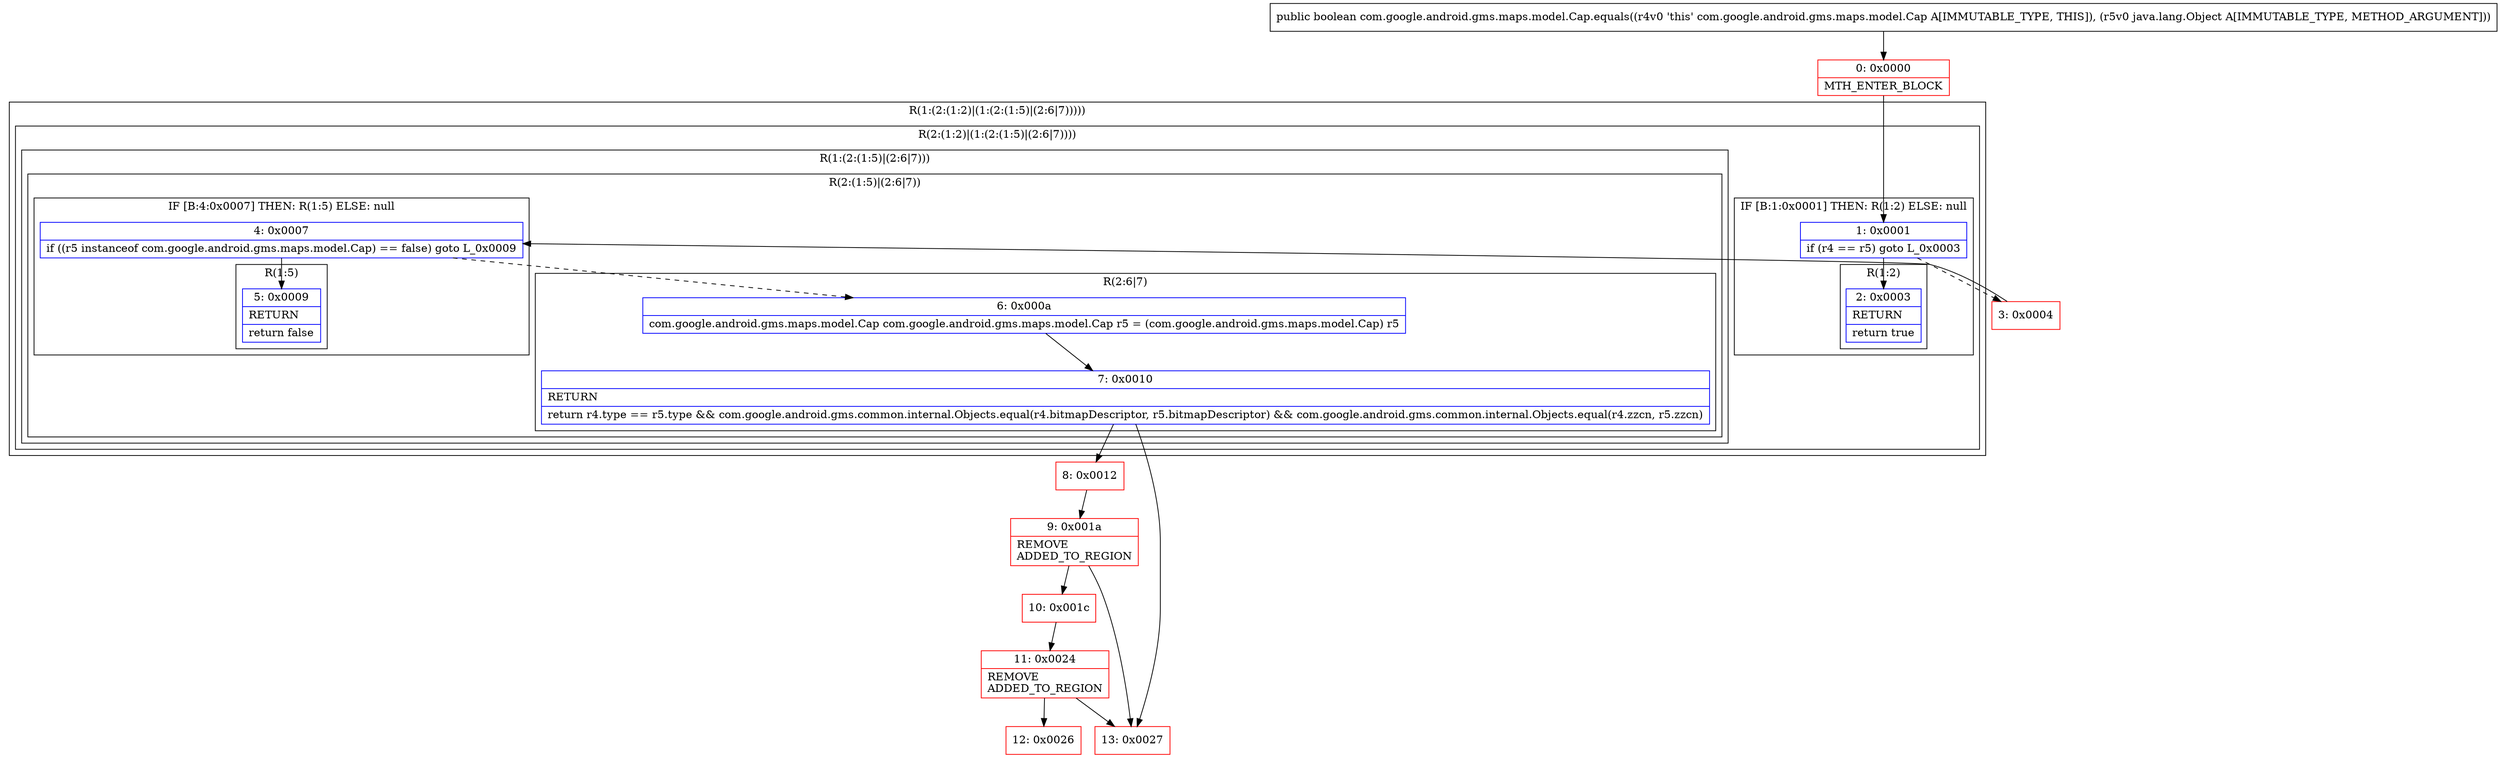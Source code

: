 digraph "CFG forcom.google.android.gms.maps.model.Cap.equals(Ljava\/lang\/Object;)Z" {
subgraph cluster_Region_38640216 {
label = "R(1:(2:(1:2)|(1:(2:(1:5)|(2:6|7)))))";
node [shape=record,color=blue];
subgraph cluster_Region_1124672396 {
label = "R(2:(1:2)|(1:(2:(1:5)|(2:6|7))))";
node [shape=record,color=blue];
subgraph cluster_IfRegion_437307412 {
label = "IF [B:1:0x0001] THEN: R(1:2) ELSE: null";
node [shape=record,color=blue];
Node_1 [shape=record,label="{1\:\ 0x0001|if (r4 == r5) goto L_0x0003\l}"];
subgraph cluster_Region_348558121 {
label = "R(1:2)";
node [shape=record,color=blue];
Node_2 [shape=record,label="{2\:\ 0x0003|RETURN\l|return true\l}"];
}
}
subgraph cluster_Region_2058831027 {
label = "R(1:(2:(1:5)|(2:6|7)))";
node [shape=record,color=blue];
subgraph cluster_Region_1881677098 {
label = "R(2:(1:5)|(2:6|7))";
node [shape=record,color=blue];
subgraph cluster_IfRegion_1818508115 {
label = "IF [B:4:0x0007] THEN: R(1:5) ELSE: null";
node [shape=record,color=blue];
Node_4 [shape=record,label="{4\:\ 0x0007|if ((r5 instanceof com.google.android.gms.maps.model.Cap) == false) goto L_0x0009\l}"];
subgraph cluster_Region_1285268013 {
label = "R(1:5)";
node [shape=record,color=blue];
Node_5 [shape=record,label="{5\:\ 0x0009|RETURN\l|return false\l}"];
}
}
subgraph cluster_Region_393349668 {
label = "R(2:6|7)";
node [shape=record,color=blue];
Node_6 [shape=record,label="{6\:\ 0x000a|com.google.android.gms.maps.model.Cap com.google.android.gms.maps.model.Cap r5 = (com.google.android.gms.maps.model.Cap) r5\l}"];
Node_7 [shape=record,label="{7\:\ 0x0010|RETURN\l|return r4.type == r5.type && com.google.android.gms.common.internal.Objects.equal(r4.bitmapDescriptor, r5.bitmapDescriptor) && com.google.android.gms.common.internal.Objects.equal(r4.zzcn, r5.zzcn)\l}"];
}
}
}
}
}
Node_0 [shape=record,color=red,label="{0\:\ 0x0000|MTH_ENTER_BLOCK\l}"];
Node_3 [shape=record,color=red,label="{3\:\ 0x0004}"];
Node_8 [shape=record,color=red,label="{8\:\ 0x0012}"];
Node_9 [shape=record,color=red,label="{9\:\ 0x001a|REMOVE\lADDED_TO_REGION\l}"];
Node_10 [shape=record,color=red,label="{10\:\ 0x001c}"];
Node_11 [shape=record,color=red,label="{11\:\ 0x0024|REMOVE\lADDED_TO_REGION\l}"];
Node_12 [shape=record,color=red,label="{12\:\ 0x0026}"];
Node_13 [shape=record,color=red,label="{13\:\ 0x0027}"];
MethodNode[shape=record,label="{public boolean com.google.android.gms.maps.model.Cap.equals((r4v0 'this' com.google.android.gms.maps.model.Cap A[IMMUTABLE_TYPE, THIS]), (r5v0 java.lang.Object A[IMMUTABLE_TYPE, METHOD_ARGUMENT])) }"];
MethodNode -> Node_0;
Node_1 -> Node_2;
Node_1 -> Node_3[style=dashed];
Node_4 -> Node_5;
Node_4 -> Node_6[style=dashed];
Node_6 -> Node_7;
Node_7 -> Node_8;
Node_7 -> Node_13;
Node_0 -> Node_1;
Node_3 -> Node_4;
Node_8 -> Node_9;
Node_9 -> Node_10;
Node_9 -> Node_13;
Node_10 -> Node_11;
Node_11 -> Node_12;
Node_11 -> Node_13;
}

